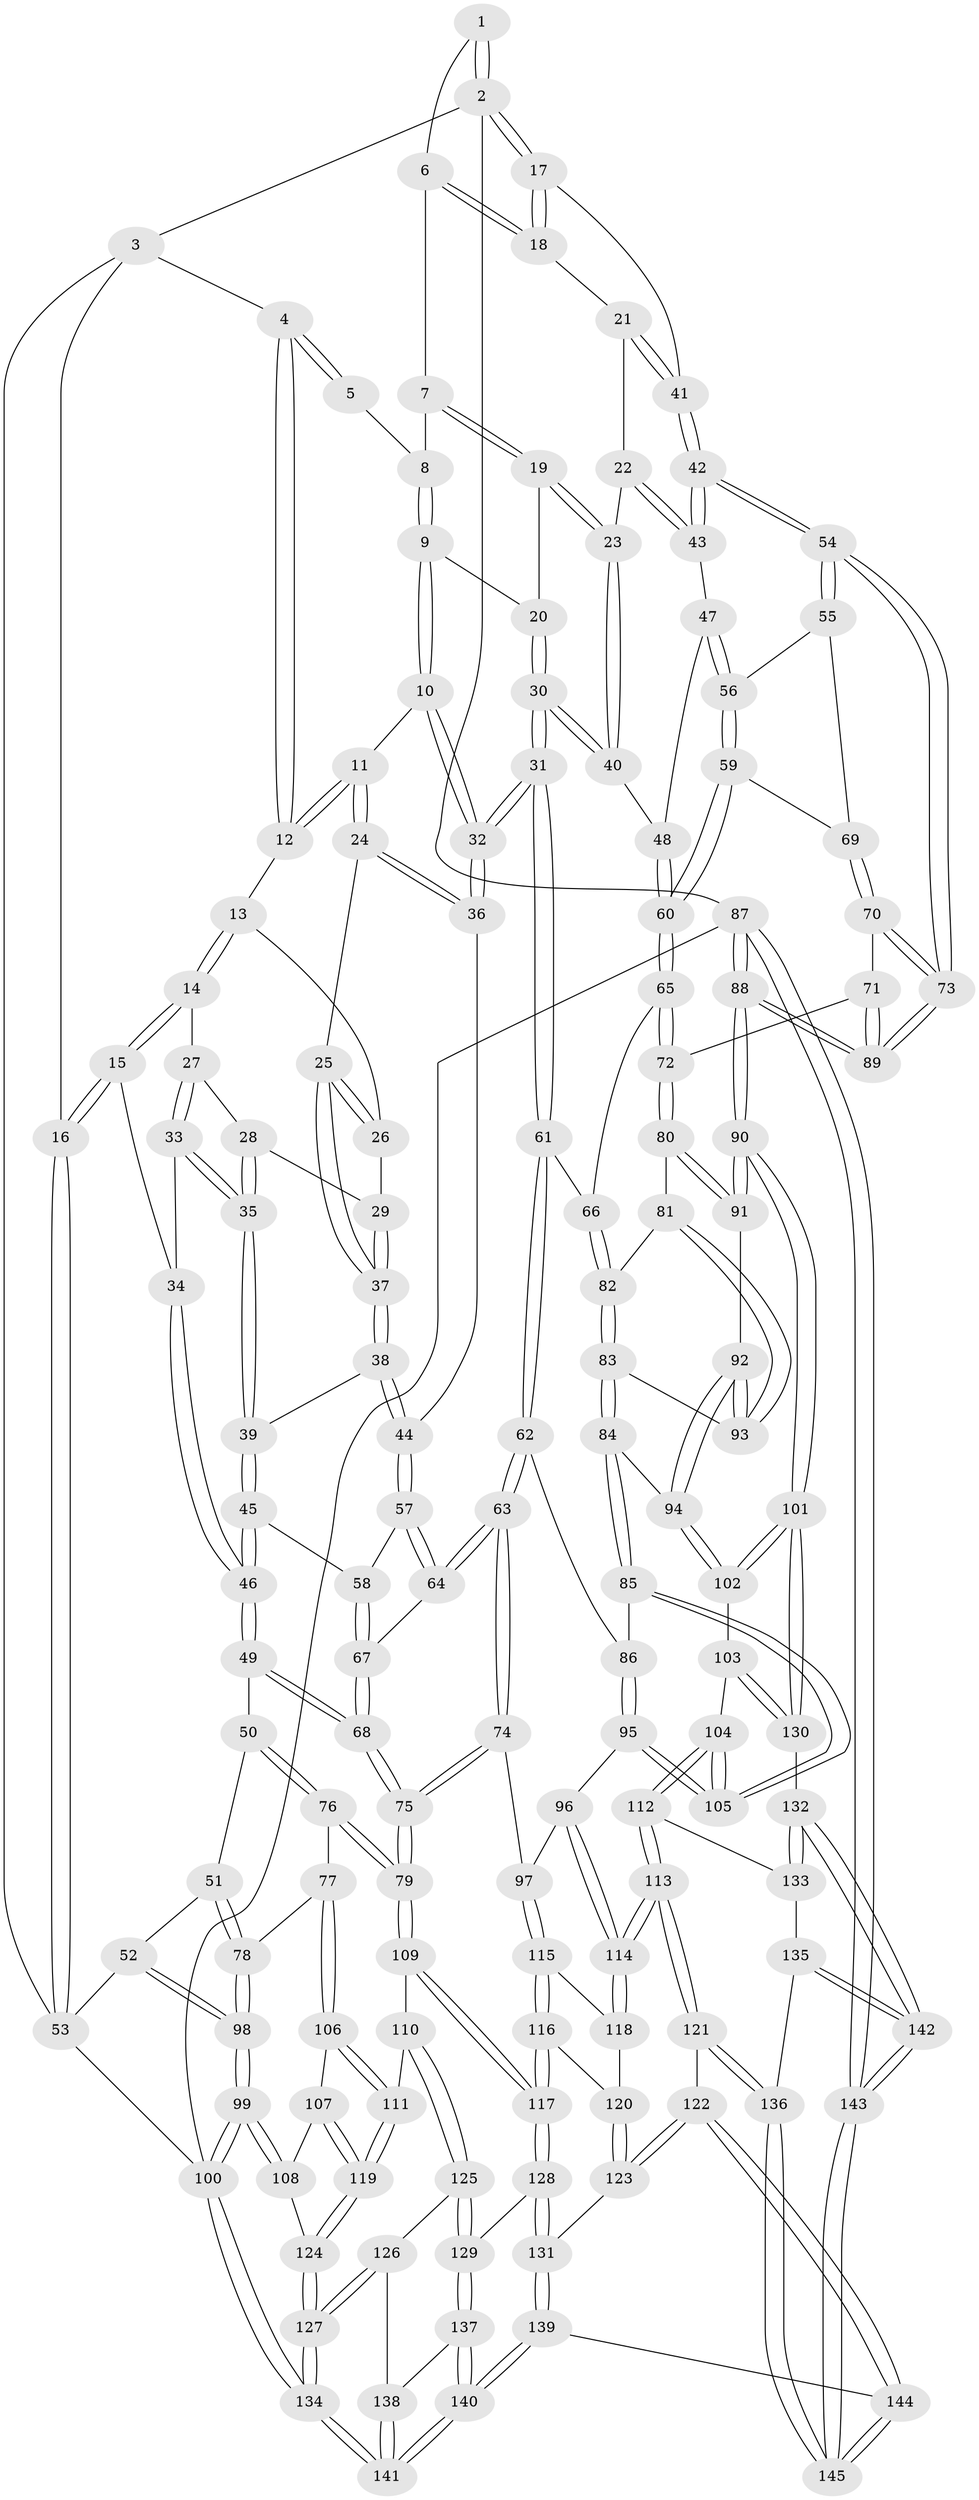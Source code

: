 // Generated by graph-tools (version 1.1) at 2025/03/03/09/25 03:03:26]
// undirected, 145 vertices, 359 edges
graph export_dot {
graph [start="1"]
  node [color=gray90,style=filled];
  1 [pos="+0.8636780113390904+0"];
  2 [pos="+1+0"];
  3 [pos="+0.19858651397827914+0"];
  4 [pos="+0.3852839282430371+0"];
  5 [pos="+0.7208620015210145+0"];
  6 [pos="+0.8484247948210841+0.07997596888184462"];
  7 [pos="+0.7799011964842948+0.10026130058286915"];
  8 [pos="+0.7223755884131907+0.07888937613940826"];
  9 [pos="+0.6253481742500747+0.1257874520923948"];
  10 [pos="+0.541563273998316+0.10688410346175604"];
  11 [pos="+0.4770236762372829+0.06774283003348663"];
  12 [pos="+0.39128389137959774+0"];
  13 [pos="+0.36623469761898736+0"];
  14 [pos="+0.2684262664242498+0.0981977343535063"];
  15 [pos="+0.045914944310939024+0.1900585316997733"];
  16 [pos="+0.03081319973511556+0.192377358260469"];
  17 [pos="+1+0"];
  18 [pos="+0.898986042067046+0.11269420501229448"];
  19 [pos="+0.7775257983901204+0.20433627794334894"];
  20 [pos="+0.6589725279144882+0.18052578267306346"];
  21 [pos="+0.9154978980945107+0.191154265665737"];
  22 [pos="+0.8995602137562693+0.21830658489080157"];
  23 [pos="+0.8021881214823355+0.2510203181581543"];
  24 [pos="+0.45667058383574466+0.17990845440711178"];
  25 [pos="+0.4194549672272609+0.2537306026822947"];
  26 [pos="+0.3563042348784588+0.2241282345313629"];
  27 [pos="+0.27094318270996615+0.16670458324725781"];
  28 [pos="+0.3359062948634262+0.24016866428676223"];
  29 [pos="+0.3498165639383806+0.24048330012274788"];
  30 [pos="+0.6839673737822778+0.38713972528137786"];
  31 [pos="+0.6677689091723329+0.4059273474080768"];
  32 [pos="+0.5867616644862812+0.3632506039594163"];
  33 [pos="+0.2658660447244753+0.2100418881057127"];
  34 [pos="+0.2102477582128988+0.2756568737784634"];
  35 [pos="+0.30305999030237896+0.28924007370265675"];
  36 [pos="+0.5376526691657357+0.35757520543961474"];
  37 [pos="+0.39894873468761205+0.3063885124458675"];
  38 [pos="+0.39666490683250183+0.32201159606575414"];
  39 [pos="+0.3140068903624902+0.34507100542395797"];
  40 [pos="+0.7526495950699745+0.34653844597768946"];
  41 [pos="+1+0.21129612211972676"];
  42 [pos="+1+0.3158501878053152"];
  43 [pos="+0.9479702238207943+0.32742130557032756"];
  44 [pos="+0.46592993654859327+0.36795324175442784"];
  45 [pos="+0.2822226065419167+0.3744913593024229"];
  46 [pos="+0.24550133315941522+0.39227105417182767"];
  47 [pos="+0.9249466956478226+0.3553865961105319"];
  48 [pos="+0.8622918531685709+0.3709331995787237"];
  49 [pos="+0.22607845980310737+0.4138033830835191"];
  50 [pos="+0.19348541042590456+0.43040255416850437"];
  51 [pos="+0.12961226813153254+0.4212486491065755"];
  52 [pos="+0+0.35040430804701206"];
  53 [pos="+0+0.2884832814769637"];
  54 [pos="+1+0.40619904249683186"];
  55 [pos="+1+0.4286442251150267"];
  56 [pos="+0.9435188046824615+0.4083782344530207"];
  57 [pos="+0.4489940945411074+0.40835989538417544"];
  58 [pos="+0.34821876446842104+0.4214928852874106"];
  59 [pos="+0.9354335103216981+0.4535631075078984"];
  60 [pos="+0.8835312724751573+0.4837477162006227"];
  61 [pos="+0.6683433050278033+0.4161476442066255"];
  62 [pos="+0.6192010292865092+0.5037395855791682"];
  63 [pos="+0.5443847971014278+0.5551550469141666"];
  64 [pos="+0.43991744708461744+0.4424084298831705"];
  65 [pos="+0.870114353566526+0.5064590146557915"];
  66 [pos="+0.7631414092300747+0.493029150701361"];
  67 [pos="+0.39728135493062655+0.4797748514807474"];
  68 [pos="+0.37227440357462765+0.5412780307650698"];
  69 [pos="+0.9592494053509012+0.46643641219591664"];
  70 [pos="+0.9673778241226171+0.4806827162613202"];
  71 [pos="+0.965029650225361+0.5599780359884667"];
  72 [pos="+0.9010732455807686+0.5565386559609564"];
  73 [pos="+1+0.506056390384675"];
  74 [pos="+0.48901933171732814+0.6246923406941971"];
  75 [pos="+0.3889132490057209+0.6399643505885704"];
  76 [pos="+0.2205457407986692+0.6080840008723571"];
  77 [pos="+0.15130554944741023+0.6424938031752155"];
  78 [pos="+0.1133933960890236+0.6146477238201575"];
  79 [pos="+0.3625122706013902+0.6632405287225471"];
  80 [pos="+0.9000271252387442+0.5586854755000079"];
  81 [pos="+0.897074652361422+0.5623190678477991"];
  82 [pos="+0.7770661009176876+0.5845713868917076"];
  83 [pos="+0.7772885712801155+0.5991030309196028"];
  84 [pos="+0.7632334222514302+0.6330087835424946"];
  85 [pos="+0.7272787735467454+0.6621698971532688"];
  86 [pos="+0.6678740388080555+0.6012854094453768"];
  87 [pos="+1+1"];
  88 [pos="+1+0.8013491725042546"];
  89 [pos="+1+0.6779226631554139"];
  90 [pos="+1+0.7965497777109666"];
  91 [pos="+0.934490512453331+0.6671067276161892"];
  92 [pos="+0.8640146657958432+0.6517199196070704"];
  93 [pos="+0.8673645209000735+0.6076518083653966"];
  94 [pos="+0.8496695278831817+0.6675864290541336"];
  95 [pos="+0.5977229992711169+0.6959246324689785"];
  96 [pos="+0.5704349695288364+0.6998691901779074"];
  97 [pos="+0.5553413856678563+0.6973580279325534"];
  98 [pos="+0+0.5035951594757028"];
  99 [pos="+0+0.8239673899694793"];
  100 [pos="+0+1"];
  101 [pos="+1+0.805486914574025"];
  102 [pos="+0.8445108019986712+0.7470781919448041"];
  103 [pos="+0.7645989402313295+0.7762102222801666"];
  104 [pos="+0.7460194659913114+0.780963237685308"];
  105 [pos="+0.7192962588762226+0.7132038157035157"];
  106 [pos="+0.13225936837639665+0.6930726537491918"];
  107 [pos="+0.12108470276800212+0.7098595826151078"];
  108 [pos="+0.0005518206631300606+0.7555718877518953"];
  109 [pos="+0.3519543519583904+0.7291391052073477"];
  110 [pos="+0.3397723638263779+0.7439984033849691"];
  111 [pos="+0.2699380893726787+0.7606191307568257"];
  112 [pos="+0.7278417353583777+0.8214958655679138"];
  113 [pos="+0.6905885728192175+0.8367736220711716"];
  114 [pos="+0.6613921862987905+0.8231431985903107"];
  115 [pos="+0.5482381878427848+0.7348480421449789"];
  116 [pos="+0.5047399502524691+0.8180432841822883"];
  117 [pos="+0.47675992430422076+0.8392695873304523"];
  118 [pos="+0.5990699765727846+0.8153859625254151"];
  119 [pos="+0.17691888653776255+0.8106426354358358"];
  120 [pos="+0.5750516063272433+0.824770004616151"];
  121 [pos="+0.6379942553832054+0.9144201542087873"];
  122 [pos="+0.6328553296705279+0.9173682292724361"];
  123 [pos="+0.5701717054113974+0.9090391282896051"];
  124 [pos="+0.17219650837428505+0.8282741132277573"];
  125 [pos="+0.3157215246004492+0.8597978738514946"];
  126 [pos="+0.3129442440899651+0.8655635642205703"];
  127 [pos="+0.16358204291364672+0.8857535559174584"];
  128 [pos="+0.4784534654153402+0.8669519872719539"];
  129 [pos="+0.44150135010890346+0.8928953544907796"];
  130 [pos="+0.9173180717266907+0.8766864959409196"];
  131 [pos="+0.5218640198593306+0.9138584978482754"];
  132 [pos="+0.8704335409604762+0.9094027108694898"];
  133 [pos="+0.730013277221028+0.8243710001630322"];
  134 [pos="+0+1"];
  135 [pos="+0.7581538914437784+0.9370361223402377"];
  136 [pos="+0.7184757980203911+0.9912150012741623"];
  137 [pos="+0.3707105305692592+0.9949173025236163"];
  138 [pos="+0.3159715317644762+0.8840854823206598"];
  139 [pos="+0.4622258324132452+1"];
  140 [pos="+0.3724357258258939+1"];
  141 [pos="+0+1"];
  142 [pos="+0.849137001844629+0.9782949100303113"];
  143 [pos="+0.8974083079058489+1"];
  144 [pos="+0.5591280871181349+1"];
  145 [pos="+0.7472347716831188+1"];
  1 -- 2;
  1 -- 2;
  1 -- 6;
  2 -- 3;
  2 -- 17;
  2 -- 17;
  2 -- 87;
  3 -- 4;
  3 -- 16;
  3 -- 53;
  4 -- 5;
  4 -- 5;
  4 -- 12;
  4 -- 12;
  5 -- 8;
  6 -- 7;
  6 -- 18;
  6 -- 18;
  7 -- 8;
  7 -- 19;
  7 -- 19;
  8 -- 9;
  8 -- 9;
  9 -- 10;
  9 -- 10;
  9 -- 20;
  10 -- 11;
  10 -- 32;
  10 -- 32;
  11 -- 12;
  11 -- 12;
  11 -- 24;
  11 -- 24;
  12 -- 13;
  13 -- 14;
  13 -- 14;
  13 -- 26;
  14 -- 15;
  14 -- 15;
  14 -- 27;
  15 -- 16;
  15 -- 16;
  15 -- 34;
  16 -- 53;
  16 -- 53;
  17 -- 18;
  17 -- 18;
  17 -- 41;
  18 -- 21;
  19 -- 20;
  19 -- 23;
  19 -- 23;
  20 -- 30;
  20 -- 30;
  21 -- 22;
  21 -- 41;
  21 -- 41;
  22 -- 23;
  22 -- 43;
  22 -- 43;
  23 -- 40;
  23 -- 40;
  24 -- 25;
  24 -- 36;
  24 -- 36;
  25 -- 26;
  25 -- 26;
  25 -- 37;
  25 -- 37;
  26 -- 29;
  27 -- 28;
  27 -- 33;
  27 -- 33;
  28 -- 29;
  28 -- 35;
  28 -- 35;
  29 -- 37;
  29 -- 37;
  30 -- 31;
  30 -- 31;
  30 -- 40;
  30 -- 40;
  31 -- 32;
  31 -- 32;
  31 -- 61;
  31 -- 61;
  32 -- 36;
  32 -- 36;
  33 -- 34;
  33 -- 35;
  33 -- 35;
  34 -- 46;
  34 -- 46;
  35 -- 39;
  35 -- 39;
  36 -- 44;
  37 -- 38;
  37 -- 38;
  38 -- 39;
  38 -- 44;
  38 -- 44;
  39 -- 45;
  39 -- 45;
  40 -- 48;
  41 -- 42;
  41 -- 42;
  42 -- 43;
  42 -- 43;
  42 -- 54;
  42 -- 54;
  43 -- 47;
  44 -- 57;
  44 -- 57;
  45 -- 46;
  45 -- 46;
  45 -- 58;
  46 -- 49;
  46 -- 49;
  47 -- 48;
  47 -- 56;
  47 -- 56;
  48 -- 60;
  48 -- 60;
  49 -- 50;
  49 -- 68;
  49 -- 68;
  50 -- 51;
  50 -- 76;
  50 -- 76;
  51 -- 52;
  51 -- 78;
  51 -- 78;
  52 -- 53;
  52 -- 98;
  52 -- 98;
  53 -- 100;
  54 -- 55;
  54 -- 55;
  54 -- 73;
  54 -- 73;
  55 -- 56;
  55 -- 69;
  56 -- 59;
  56 -- 59;
  57 -- 58;
  57 -- 64;
  57 -- 64;
  58 -- 67;
  58 -- 67;
  59 -- 60;
  59 -- 60;
  59 -- 69;
  60 -- 65;
  60 -- 65;
  61 -- 62;
  61 -- 62;
  61 -- 66;
  62 -- 63;
  62 -- 63;
  62 -- 86;
  63 -- 64;
  63 -- 64;
  63 -- 74;
  63 -- 74;
  64 -- 67;
  65 -- 66;
  65 -- 72;
  65 -- 72;
  66 -- 82;
  66 -- 82;
  67 -- 68;
  67 -- 68;
  68 -- 75;
  68 -- 75;
  69 -- 70;
  69 -- 70;
  70 -- 71;
  70 -- 73;
  70 -- 73;
  71 -- 72;
  71 -- 89;
  71 -- 89;
  72 -- 80;
  72 -- 80;
  73 -- 89;
  73 -- 89;
  74 -- 75;
  74 -- 75;
  74 -- 97;
  75 -- 79;
  75 -- 79;
  76 -- 77;
  76 -- 79;
  76 -- 79;
  77 -- 78;
  77 -- 106;
  77 -- 106;
  78 -- 98;
  78 -- 98;
  79 -- 109;
  79 -- 109;
  80 -- 81;
  80 -- 91;
  80 -- 91;
  81 -- 82;
  81 -- 93;
  81 -- 93;
  82 -- 83;
  82 -- 83;
  83 -- 84;
  83 -- 84;
  83 -- 93;
  84 -- 85;
  84 -- 85;
  84 -- 94;
  85 -- 86;
  85 -- 105;
  85 -- 105;
  86 -- 95;
  86 -- 95;
  87 -- 88;
  87 -- 88;
  87 -- 143;
  87 -- 143;
  87 -- 100;
  88 -- 89;
  88 -- 89;
  88 -- 90;
  88 -- 90;
  90 -- 91;
  90 -- 91;
  90 -- 101;
  90 -- 101;
  91 -- 92;
  92 -- 93;
  92 -- 93;
  92 -- 94;
  92 -- 94;
  94 -- 102;
  94 -- 102;
  95 -- 96;
  95 -- 105;
  95 -- 105;
  96 -- 97;
  96 -- 114;
  96 -- 114;
  97 -- 115;
  97 -- 115;
  98 -- 99;
  98 -- 99;
  99 -- 100;
  99 -- 100;
  99 -- 108;
  99 -- 108;
  100 -- 134;
  100 -- 134;
  101 -- 102;
  101 -- 102;
  101 -- 130;
  101 -- 130;
  102 -- 103;
  103 -- 104;
  103 -- 130;
  103 -- 130;
  104 -- 105;
  104 -- 105;
  104 -- 112;
  104 -- 112;
  106 -- 107;
  106 -- 111;
  106 -- 111;
  107 -- 108;
  107 -- 119;
  107 -- 119;
  108 -- 124;
  109 -- 110;
  109 -- 117;
  109 -- 117;
  110 -- 111;
  110 -- 125;
  110 -- 125;
  111 -- 119;
  111 -- 119;
  112 -- 113;
  112 -- 113;
  112 -- 133;
  113 -- 114;
  113 -- 114;
  113 -- 121;
  113 -- 121;
  114 -- 118;
  114 -- 118;
  115 -- 116;
  115 -- 116;
  115 -- 118;
  116 -- 117;
  116 -- 117;
  116 -- 120;
  117 -- 128;
  117 -- 128;
  118 -- 120;
  119 -- 124;
  119 -- 124;
  120 -- 123;
  120 -- 123;
  121 -- 122;
  121 -- 136;
  121 -- 136;
  122 -- 123;
  122 -- 123;
  122 -- 144;
  122 -- 144;
  123 -- 131;
  124 -- 127;
  124 -- 127;
  125 -- 126;
  125 -- 129;
  125 -- 129;
  126 -- 127;
  126 -- 127;
  126 -- 138;
  127 -- 134;
  127 -- 134;
  128 -- 129;
  128 -- 131;
  128 -- 131;
  129 -- 137;
  129 -- 137;
  130 -- 132;
  131 -- 139;
  131 -- 139;
  132 -- 133;
  132 -- 133;
  132 -- 142;
  132 -- 142;
  133 -- 135;
  134 -- 141;
  134 -- 141;
  135 -- 136;
  135 -- 142;
  135 -- 142;
  136 -- 145;
  136 -- 145;
  137 -- 138;
  137 -- 140;
  137 -- 140;
  138 -- 141;
  138 -- 141;
  139 -- 140;
  139 -- 140;
  139 -- 144;
  140 -- 141;
  140 -- 141;
  142 -- 143;
  142 -- 143;
  143 -- 145;
  143 -- 145;
  144 -- 145;
  144 -- 145;
}
